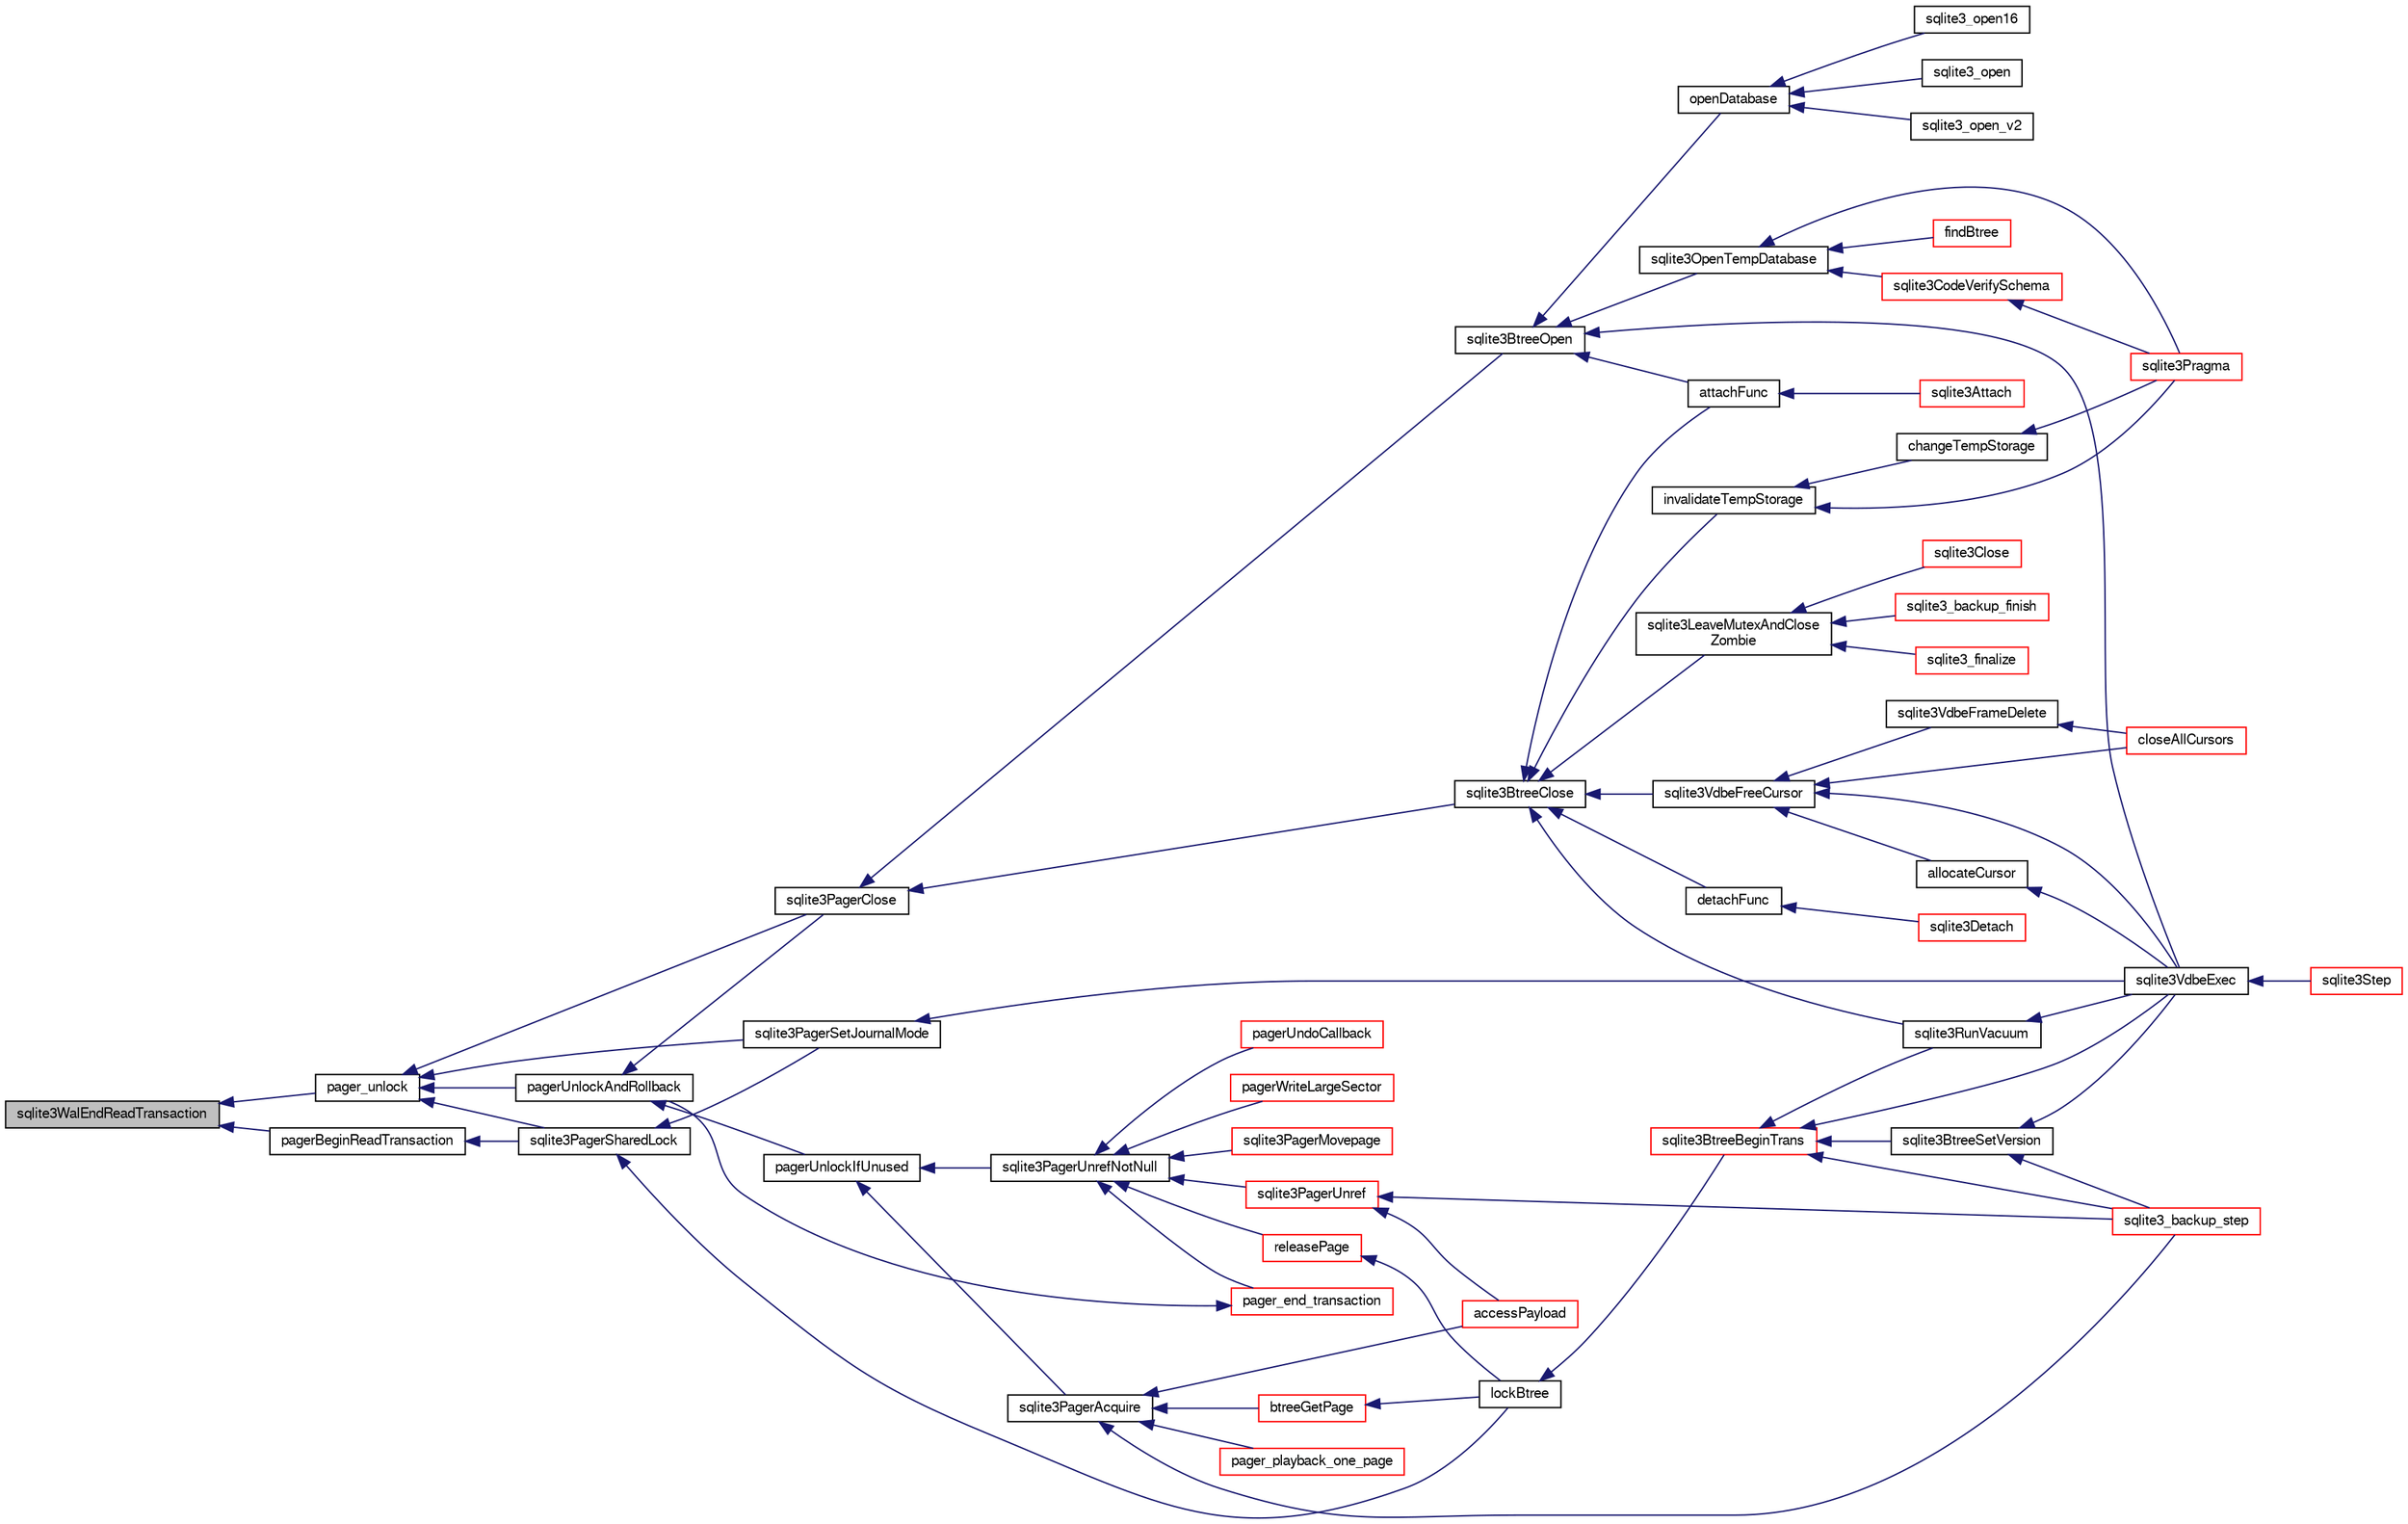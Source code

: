 digraph "sqlite3WalEndReadTransaction"
{
  edge [fontname="FreeSans",fontsize="10",labelfontname="FreeSans",labelfontsize="10"];
  node [fontname="FreeSans",fontsize="10",shape=record];
  rankdir="LR";
  Node810862 [label="sqlite3WalEndReadTransaction",height=0.2,width=0.4,color="black", fillcolor="grey75", style="filled", fontcolor="black"];
  Node810862 -> Node810863 [dir="back",color="midnightblue",fontsize="10",style="solid",fontname="FreeSans"];
  Node810863 [label="pager_unlock",height=0.2,width=0.4,color="black", fillcolor="white", style="filled",URL="$sqlite3_8c.html#a5b54bd09bd76fa68eb6310fbf9bbaf20"];
  Node810863 -> Node810864 [dir="back",color="midnightblue",fontsize="10",style="solid",fontname="FreeSans"];
  Node810864 [label="pagerUnlockAndRollback",height=0.2,width=0.4,color="black", fillcolor="white", style="filled",URL="$sqlite3_8c.html#a02d96b7bf62c3b13ba905d168914518c"];
  Node810864 -> Node810865 [dir="back",color="midnightblue",fontsize="10",style="solid",fontname="FreeSans"];
  Node810865 [label="sqlite3PagerClose",height=0.2,width=0.4,color="black", fillcolor="white", style="filled",URL="$sqlite3_8c.html#af94b1f96b60689fd09422cce2c85f53f"];
  Node810865 -> Node810866 [dir="back",color="midnightblue",fontsize="10",style="solid",fontname="FreeSans"];
  Node810866 [label="sqlite3BtreeOpen",height=0.2,width=0.4,color="black", fillcolor="white", style="filled",URL="$sqlite3_8c.html#a13dcb44dc34af6ce9d38de9c5aa975f9"];
  Node810866 -> Node810867 [dir="back",color="midnightblue",fontsize="10",style="solid",fontname="FreeSans"];
  Node810867 [label="sqlite3VdbeExec",height=0.2,width=0.4,color="black", fillcolor="white", style="filled",URL="$sqlite3_8c.html#a8ce40a614bdc56719c4d642b1e4dfb21"];
  Node810867 -> Node810868 [dir="back",color="midnightblue",fontsize="10",style="solid",fontname="FreeSans"];
  Node810868 [label="sqlite3Step",height=0.2,width=0.4,color="red", fillcolor="white", style="filled",URL="$sqlite3_8c.html#a3f2872e873e2758a4beedad1d5113554"];
  Node810866 -> Node810895 [dir="back",color="midnightblue",fontsize="10",style="solid",fontname="FreeSans"];
  Node810895 [label="attachFunc",height=0.2,width=0.4,color="black", fillcolor="white", style="filled",URL="$sqlite3_8c.html#a69cb751a7da501b9a0aa37e0d7c3eaf7"];
  Node810895 -> Node810896 [dir="back",color="midnightblue",fontsize="10",style="solid",fontname="FreeSans"];
  Node810896 [label="sqlite3Attach",height=0.2,width=0.4,color="red", fillcolor="white", style="filled",URL="$sqlite3_8c.html#ae0907fe0b43cc1b4c7e6a16213e8546f"];
  Node810866 -> Node811128 [dir="back",color="midnightblue",fontsize="10",style="solid",fontname="FreeSans"];
  Node811128 [label="sqlite3OpenTempDatabase",height=0.2,width=0.4,color="black", fillcolor="white", style="filled",URL="$sqlite3_8c.html#aaf3088380b731428b72d3b5777f93755"];
  Node811128 -> Node811072 [dir="back",color="midnightblue",fontsize="10",style="solid",fontname="FreeSans"];
  Node811072 [label="findBtree",height=0.2,width=0.4,color="red", fillcolor="white", style="filled",URL="$sqlite3_8c.html#ab4ee5743b77efd7f8832bf0b9315f973"];
  Node811128 -> Node811129 [dir="back",color="midnightblue",fontsize="10",style="solid",fontname="FreeSans"];
  Node811129 [label="sqlite3CodeVerifySchema",height=0.2,width=0.4,color="red", fillcolor="white", style="filled",URL="$sqlite3_8c.html#ad9d8708d96f8416ec59ebf41c57000f9"];
  Node811129 -> Node810945 [dir="back",color="midnightblue",fontsize="10",style="solid",fontname="FreeSans"];
  Node810945 [label="sqlite3Pragma",height=0.2,width=0.4,color="red", fillcolor="white", style="filled",URL="$sqlite3_8c.html#a111391370f58f8e6a6eca51fd34d62ed"];
  Node811128 -> Node810945 [dir="back",color="midnightblue",fontsize="10",style="solid",fontname="FreeSans"];
  Node810866 -> Node811102 [dir="back",color="midnightblue",fontsize="10",style="solid",fontname="FreeSans"];
  Node811102 [label="openDatabase",height=0.2,width=0.4,color="black", fillcolor="white", style="filled",URL="$sqlite3_8c.html#a6a9c3bc3a64234e863413f41db473758"];
  Node811102 -> Node811103 [dir="back",color="midnightblue",fontsize="10",style="solid",fontname="FreeSans"];
  Node811103 [label="sqlite3_open",height=0.2,width=0.4,color="black", fillcolor="white", style="filled",URL="$sqlite3_8h.html#a97ba966ed1acc38409786258268f5f71"];
  Node811102 -> Node811104 [dir="back",color="midnightblue",fontsize="10",style="solid",fontname="FreeSans"];
  Node811104 [label="sqlite3_open_v2",height=0.2,width=0.4,color="black", fillcolor="white", style="filled",URL="$sqlite3_8h.html#a140fe275b6975dc867cea50a65a217c4"];
  Node811102 -> Node811105 [dir="back",color="midnightblue",fontsize="10",style="solid",fontname="FreeSans"];
  Node811105 [label="sqlite3_open16",height=0.2,width=0.4,color="black", fillcolor="white", style="filled",URL="$sqlite3_8h.html#adbc401bb96713f32e553db32f6f3ca33"];
  Node810865 -> Node811133 [dir="back",color="midnightblue",fontsize="10",style="solid",fontname="FreeSans"];
  Node811133 [label="sqlite3BtreeClose",height=0.2,width=0.4,color="black", fillcolor="white", style="filled",URL="$sqlite3_8c.html#a729b65009b66a99200496b09c124df01"];
  Node811133 -> Node811134 [dir="back",color="midnightblue",fontsize="10",style="solid",fontname="FreeSans"];
  Node811134 [label="sqlite3VdbeFreeCursor",height=0.2,width=0.4,color="black", fillcolor="white", style="filled",URL="$sqlite3_8c.html#a0f9084083e1d0639708934630f33d6ef"];
  Node811134 -> Node811135 [dir="back",color="midnightblue",fontsize="10",style="solid",fontname="FreeSans"];
  Node811135 [label="sqlite3VdbeFrameDelete",height=0.2,width=0.4,color="black", fillcolor="white", style="filled",URL="$sqlite3_8c.html#adb3773fdfb1685857e28891f76365900"];
  Node811135 -> Node811136 [dir="back",color="midnightblue",fontsize="10",style="solid",fontname="FreeSans"];
  Node811136 [label="closeAllCursors",height=0.2,width=0.4,color="red", fillcolor="white", style="filled",URL="$sqlite3_8c.html#af1ac189735864dd6989a8c5af4557547"];
  Node811134 -> Node811136 [dir="back",color="midnightblue",fontsize="10",style="solid",fontname="FreeSans"];
  Node811134 -> Node811137 [dir="back",color="midnightblue",fontsize="10",style="solid",fontname="FreeSans"];
  Node811137 [label="allocateCursor",height=0.2,width=0.4,color="black", fillcolor="white", style="filled",URL="$sqlite3_8c.html#a5083c054ea81802294e539b00a57aad4"];
  Node811137 -> Node810867 [dir="back",color="midnightblue",fontsize="10",style="solid",fontname="FreeSans"];
  Node811134 -> Node810867 [dir="back",color="midnightblue",fontsize="10",style="solid",fontname="FreeSans"];
  Node811133 -> Node810895 [dir="back",color="midnightblue",fontsize="10",style="solid",fontname="FreeSans"];
  Node811133 -> Node811082 [dir="back",color="midnightblue",fontsize="10",style="solid",fontname="FreeSans"];
  Node811082 [label="detachFunc",height=0.2,width=0.4,color="black", fillcolor="white", style="filled",URL="$sqlite3_8c.html#a2b3dd04cb87abd088926ab0082a60b77"];
  Node811082 -> Node810939 [dir="back",color="midnightblue",fontsize="10",style="solid",fontname="FreeSans"];
  Node810939 [label="sqlite3Detach",height=0.2,width=0.4,color="red", fillcolor="white", style="filled",URL="$sqlite3_8c.html#ab1a5a0b01c7560aef5e0b8603a68747d"];
  Node811133 -> Node811083 [dir="back",color="midnightblue",fontsize="10",style="solid",fontname="FreeSans"];
  Node811083 [label="invalidateTempStorage",height=0.2,width=0.4,color="black", fillcolor="white", style="filled",URL="$sqlite3_8c.html#a759777a1eb3c3e96a5af94932b39e69a"];
  Node811083 -> Node811084 [dir="back",color="midnightblue",fontsize="10",style="solid",fontname="FreeSans"];
  Node811084 [label="changeTempStorage",height=0.2,width=0.4,color="black", fillcolor="white", style="filled",URL="$sqlite3_8c.html#abd43abe0a0959a45c786b9865ed52904"];
  Node811084 -> Node810945 [dir="back",color="midnightblue",fontsize="10",style="solid",fontname="FreeSans"];
  Node811083 -> Node810945 [dir="back",color="midnightblue",fontsize="10",style="solid",fontname="FreeSans"];
  Node811133 -> Node811053 [dir="back",color="midnightblue",fontsize="10",style="solid",fontname="FreeSans"];
  Node811053 [label="sqlite3RunVacuum",height=0.2,width=0.4,color="black", fillcolor="white", style="filled",URL="$sqlite3_8c.html#a5e83ddc7b3e7e8e79ad5d1fc92de1d2f"];
  Node811053 -> Node810867 [dir="back",color="midnightblue",fontsize="10",style="solid",fontname="FreeSans"];
  Node811133 -> Node811096 [dir="back",color="midnightblue",fontsize="10",style="solid",fontname="FreeSans"];
  Node811096 [label="sqlite3LeaveMutexAndClose\lZombie",height=0.2,width=0.4,color="black", fillcolor="white", style="filled",URL="$sqlite3_8c.html#afe3a37c29dcb0fe9fc15fe07a3976f59"];
  Node811096 -> Node811097 [dir="back",color="midnightblue",fontsize="10",style="solid",fontname="FreeSans"];
  Node811097 [label="sqlite3_backup_finish",height=0.2,width=0.4,color="red", fillcolor="white", style="filled",URL="$sqlite3_8h.html#a176857dd58d99be53b6d7305533e0048"];
  Node811096 -> Node811089 [dir="back",color="midnightblue",fontsize="10",style="solid",fontname="FreeSans"];
  Node811089 [label="sqlite3_finalize",height=0.2,width=0.4,color="red", fillcolor="white", style="filled",URL="$sqlite3_8h.html#a801195c0f771d40bb4be1e40f3b88945"];
  Node811096 -> Node811098 [dir="back",color="midnightblue",fontsize="10",style="solid",fontname="FreeSans"];
  Node811098 [label="sqlite3Close",height=0.2,width=0.4,color="red", fillcolor="white", style="filled",URL="$sqlite3_8c.html#aa9f2e73837bba8d721dbde0964ffce11"];
  Node810864 -> Node811138 [dir="back",color="midnightblue",fontsize="10",style="solid",fontname="FreeSans"];
  Node811138 [label="pagerUnlockIfUnused",height=0.2,width=0.4,color="black", fillcolor="white", style="filled",URL="$sqlite3_8c.html#abf547f4276efb6f10262f7fde1e4d065"];
  Node811138 -> Node811139 [dir="back",color="midnightblue",fontsize="10",style="solid",fontname="FreeSans"];
  Node811139 [label="sqlite3PagerAcquire",height=0.2,width=0.4,color="black", fillcolor="white", style="filled",URL="$sqlite3_8c.html#a22a53daafd2bd778cda390312651f994"];
  Node811139 -> Node811140 [dir="back",color="midnightblue",fontsize="10",style="solid",fontname="FreeSans"];
  Node811140 [label="pager_playback_one_page",height=0.2,width=0.4,color="red", fillcolor="white", style="filled",URL="$sqlite3_8c.html#adfca1dee9939482792fe2b4ed982d00e"];
  Node811139 -> Node811157 [dir="back",color="midnightblue",fontsize="10",style="solid",fontname="FreeSans"];
  Node811157 [label="btreeGetPage",height=0.2,width=0.4,color="red", fillcolor="white", style="filled",URL="$sqlite3_8c.html#ac59679e30ceb0190614fbd19a7feb6de"];
  Node811157 -> Node811144 [dir="back",color="midnightblue",fontsize="10",style="solid",fontname="FreeSans"];
  Node811144 [label="lockBtree",height=0.2,width=0.4,color="black", fillcolor="white", style="filled",URL="$sqlite3_8c.html#a5b808194d3178be15705a420265cee9d"];
  Node811144 -> Node811145 [dir="back",color="midnightblue",fontsize="10",style="solid",fontname="FreeSans"];
  Node811145 [label="sqlite3BtreeBeginTrans",height=0.2,width=0.4,color="red", fillcolor="white", style="filled",URL="$sqlite3_8c.html#a52d6706df15c67c22aa7d0e290c16bf5"];
  Node811145 -> Node811146 [dir="back",color="midnightblue",fontsize="10",style="solid",fontname="FreeSans"];
  Node811146 [label="sqlite3BtreeSetVersion",height=0.2,width=0.4,color="black", fillcolor="white", style="filled",URL="$sqlite3_8c.html#a2db3061b5c557699a47415ca0342ba01"];
  Node811146 -> Node811080 [dir="back",color="midnightblue",fontsize="10",style="solid",fontname="FreeSans"];
  Node811080 [label="sqlite3_backup_step",height=0.2,width=0.4,color="red", fillcolor="white", style="filled",URL="$sqlite3_8h.html#a1699b75e98d082eebc465a9e64c35269"];
  Node811146 -> Node810867 [dir="back",color="midnightblue",fontsize="10",style="solid",fontname="FreeSans"];
  Node811145 -> Node811080 [dir="back",color="midnightblue",fontsize="10",style="solid",fontname="FreeSans"];
  Node811145 -> Node810867 [dir="back",color="midnightblue",fontsize="10",style="solid",fontname="FreeSans"];
  Node811145 -> Node811053 [dir="back",color="midnightblue",fontsize="10",style="solid",fontname="FreeSans"];
  Node811139 -> Node811193 [dir="back",color="midnightblue",fontsize="10",style="solid",fontname="FreeSans"];
  Node811193 [label="accessPayload",height=0.2,width=0.4,color="red", fillcolor="white", style="filled",URL="$sqlite3_8c.html#acf70e6d3cb6afd54d677b3dffb6959d2"];
  Node811139 -> Node811080 [dir="back",color="midnightblue",fontsize="10",style="solid",fontname="FreeSans"];
  Node811138 -> Node811212 [dir="back",color="midnightblue",fontsize="10",style="solid",fontname="FreeSans"];
  Node811212 [label="sqlite3PagerUnrefNotNull",height=0.2,width=0.4,color="black", fillcolor="white", style="filled",URL="$sqlite3_8c.html#a4b314f96f09f5c68c94672e420e31ab9"];
  Node811212 -> Node811213 [dir="back",color="midnightblue",fontsize="10",style="solid",fontname="FreeSans"];
  Node811213 [label="pager_end_transaction",height=0.2,width=0.4,color="red", fillcolor="white", style="filled",URL="$sqlite3_8c.html#a0814e2cfab386b1e3ba74528870339fe"];
  Node811213 -> Node810864 [dir="back",color="midnightblue",fontsize="10",style="solid",fontname="FreeSans"];
  Node811212 -> Node811216 [dir="back",color="midnightblue",fontsize="10",style="solid",fontname="FreeSans"];
  Node811216 [label="pagerUndoCallback",height=0.2,width=0.4,color="red", fillcolor="white", style="filled",URL="$sqlite3_8c.html#aca578b7eaed97dbbc2219eb67e1de24f"];
  Node811212 -> Node811218 [dir="back",color="midnightblue",fontsize="10",style="solid",fontname="FreeSans"];
  Node811218 [label="sqlite3PagerUnref",height=0.2,width=0.4,color="red", fillcolor="white", style="filled",URL="$sqlite3_8c.html#aa9d040b7f24a8a5d99bf96863b52cd15"];
  Node811218 -> Node811193 [dir="back",color="midnightblue",fontsize="10",style="solid",fontname="FreeSans"];
  Node811218 -> Node811080 [dir="back",color="midnightblue",fontsize="10",style="solid",fontname="FreeSans"];
  Node811212 -> Node811235 [dir="back",color="midnightblue",fontsize="10",style="solid",fontname="FreeSans"];
  Node811235 [label="pagerWriteLargeSector",height=0.2,width=0.4,color="red", fillcolor="white", style="filled",URL="$sqlite3_8c.html#a06334f0cc1c2dc95ffe29c2359928b92"];
  Node811212 -> Node811237 [dir="back",color="midnightblue",fontsize="10",style="solid",fontname="FreeSans"];
  Node811237 [label="sqlite3PagerMovepage",height=0.2,width=0.4,color="red", fillcolor="white", style="filled",URL="$sqlite3_8c.html#a8cdedc7a185709301f12c4d7b305aa1e"];
  Node811212 -> Node811242 [dir="back",color="midnightblue",fontsize="10",style="solid",fontname="FreeSans"];
  Node811242 [label="releasePage",height=0.2,width=0.4,color="red", fillcolor="white", style="filled",URL="$sqlite3_8c.html#a92c6fb14f9bcf117440c35116c26d6c4"];
  Node811242 -> Node811144 [dir="back",color="midnightblue",fontsize="10",style="solid",fontname="FreeSans"];
  Node810863 -> Node810865 [dir="back",color="midnightblue",fontsize="10",style="solid",fontname="FreeSans"];
  Node810863 -> Node811142 [dir="back",color="midnightblue",fontsize="10",style="solid",fontname="FreeSans"];
  Node811142 [label="sqlite3PagerSharedLock",height=0.2,width=0.4,color="black", fillcolor="white", style="filled",URL="$sqlite3_8c.html#a58c197b629fb6eaacf96c7add57c70df"];
  Node811142 -> Node811143 [dir="back",color="midnightblue",fontsize="10",style="solid",fontname="FreeSans"];
  Node811143 [label="sqlite3PagerSetJournalMode",height=0.2,width=0.4,color="black", fillcolor="white", style="filled",URL="$sqlite3_8c.html#afb929a0a4553cda84de16180ddbd09f7"];
  Node811143 -> Node810867 [dir="back",color="midnightblue",fontsize="10",style="solid",fontname="FreeSans"];
  Node811142 -> Node811144 [dir="back",color="midnightblue",fontsize="10",style="solid",fontname="FreeSans"];
  Node810863 -> Node811143 [dir="back",color="midnightblue",fontsize="10",style="solid",fontname="FreeSans"];
  Node810862 -> Node811250 [dir="back",color="midnightblue",fontsize="10",style="solid",fontname="FreeSans"];
  Node811250 [label="pagerBeginReadTransaction",height=0.2,width=0.4,color="black", fillcolor="white", style="filled",URL="$sqlite3_8c.html#a4a484b6c404f96050418d965e3cc17a1"];
  Node811250 -> Node811142 [dir="back",color="midnightblue",fontsize="10",style="solid",fontname="FreeSans"];
}
